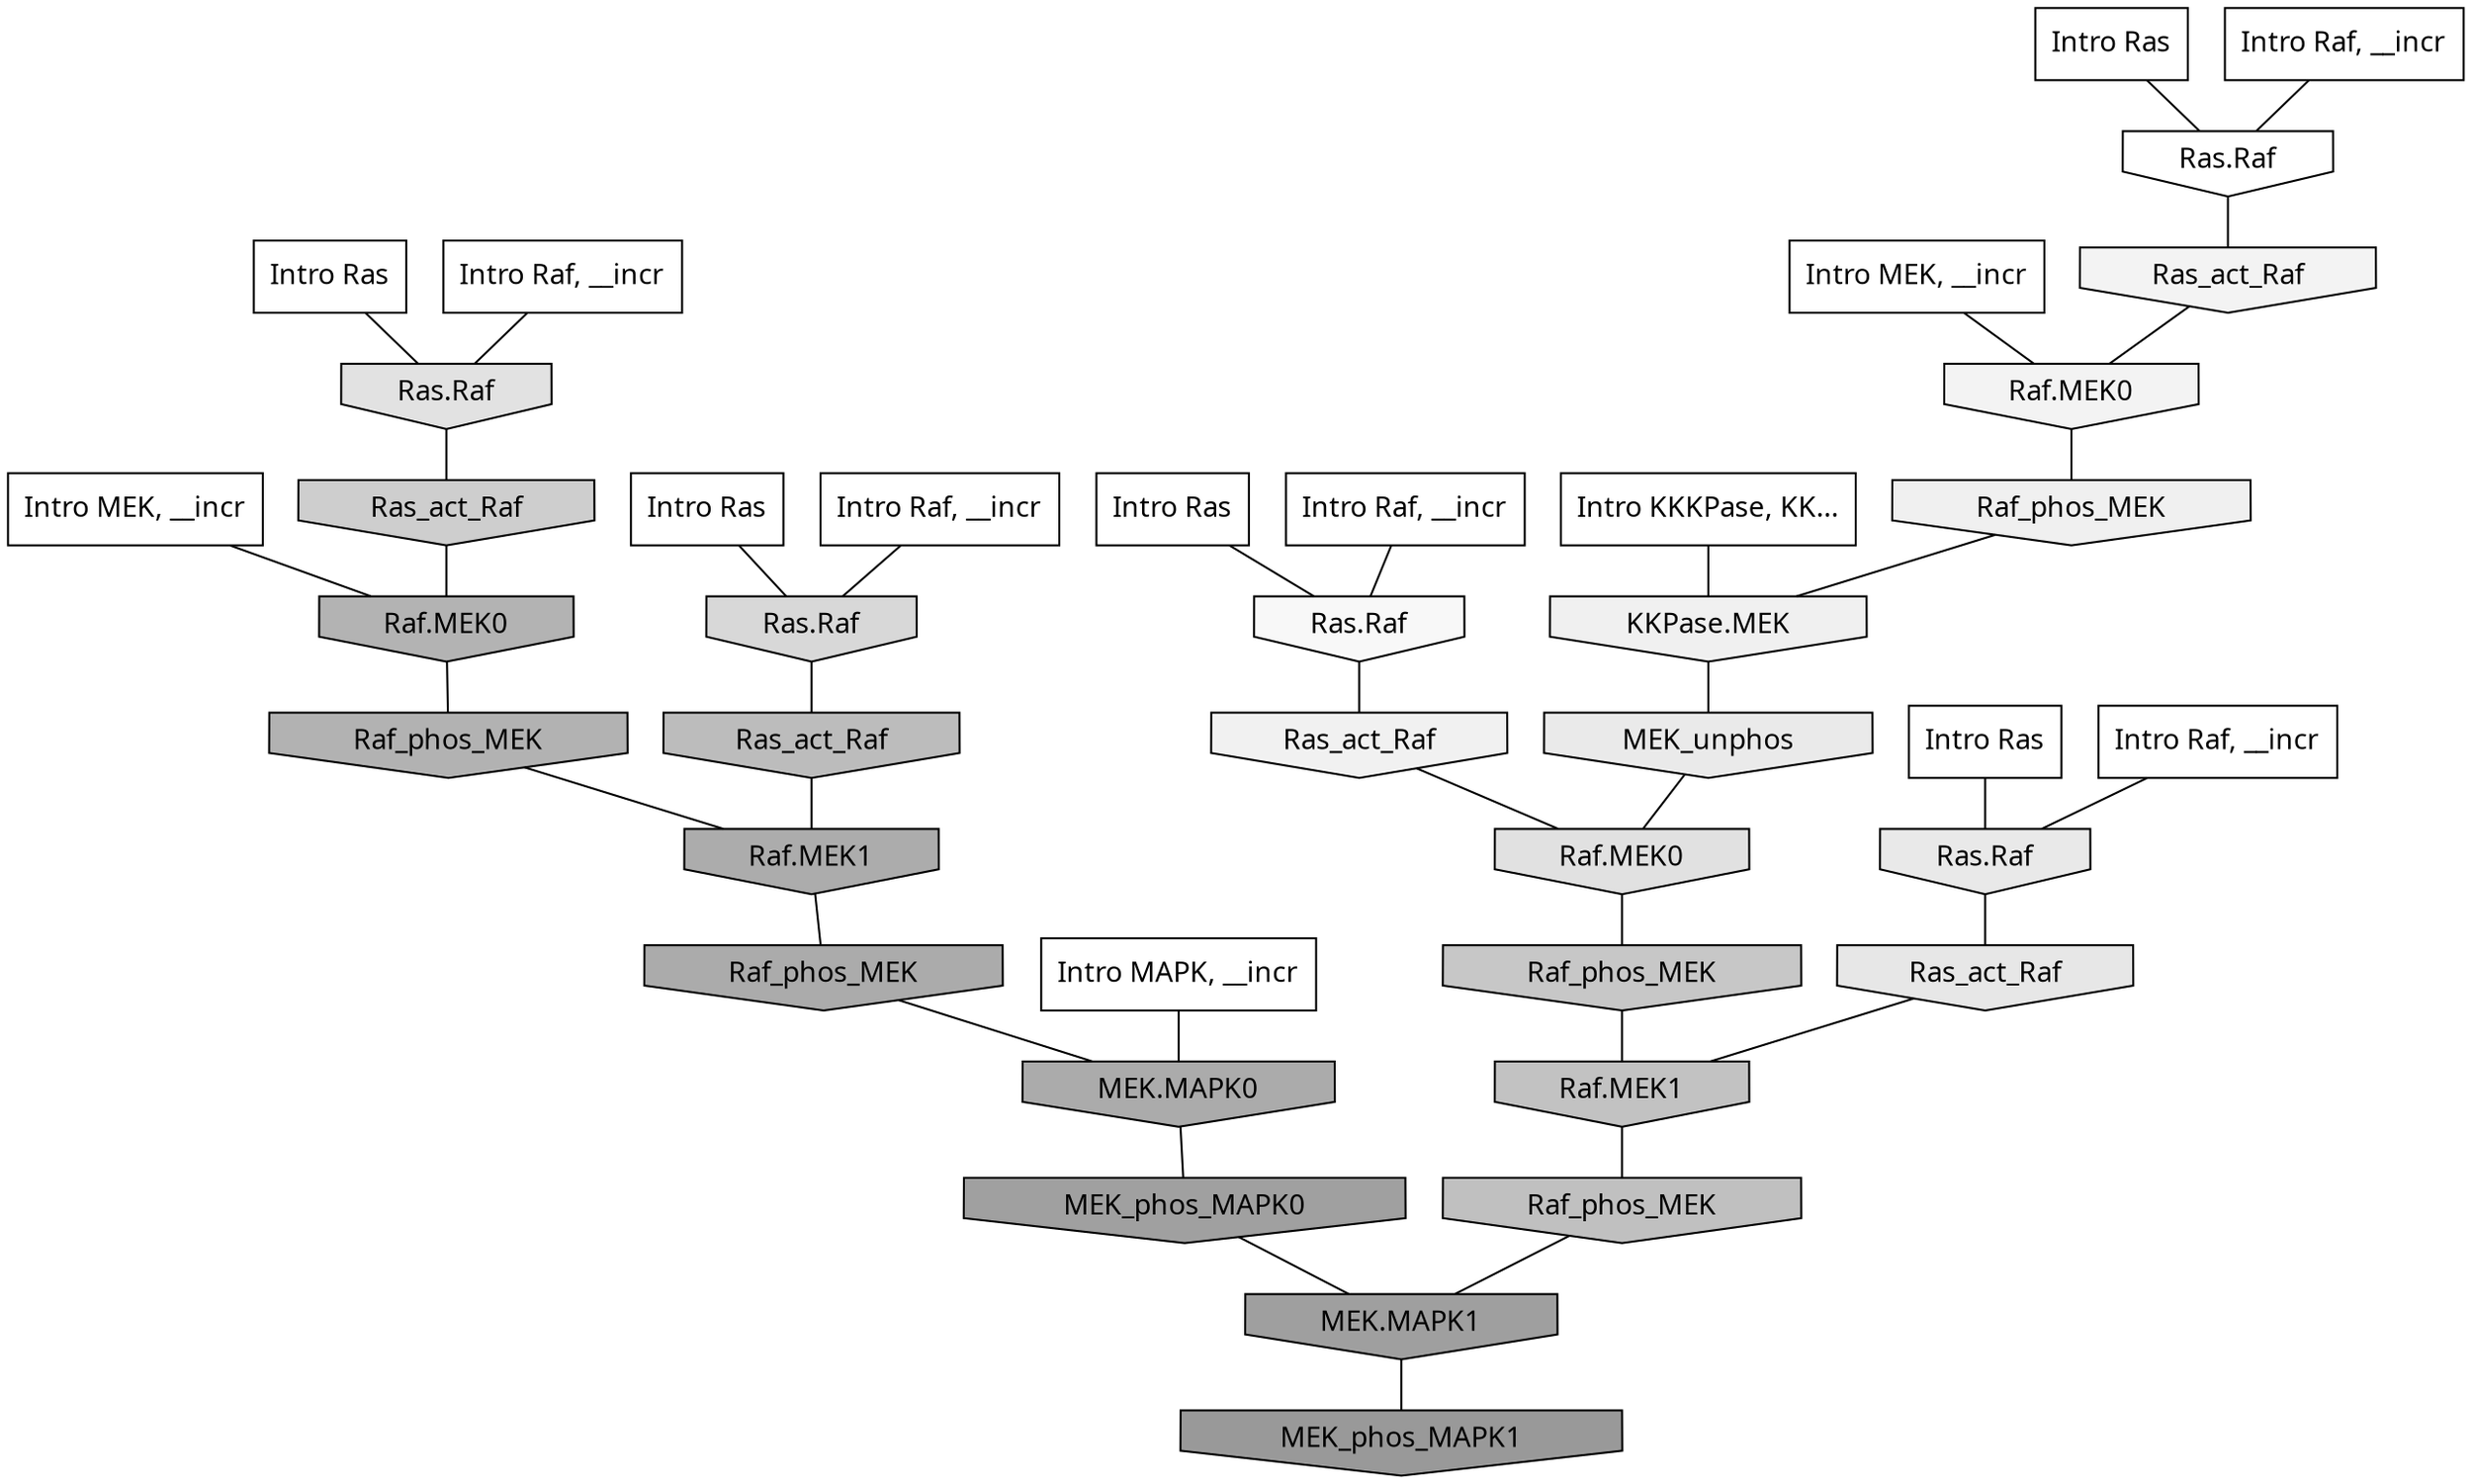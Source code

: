 digraph G{
  rankdir="TB";
  ranksep=0.30;
  node [fontname="CMU Serif"];
  edge [fontname="CMU Serif"];
  
  31 [label="Intro Ras", shape=rectangle, style=filled, fillcolor="0.000 0.000 1.000"]
  
  37 [label="Intro Ras", shape=rectangle, style=filled, fillcolor="0.000 0.000 1.000"]
  
  45 [label="Intro Ras", shape=rectangle, style=filled, fillcolor="0.000 0.000 1.000"]
  
  86 [label="Intro Ras", shape=rectangle, style=filled, fillcolor="0.000 0.000 1.000"]
  
  90 [label="Intro Ras", shape=rectangle, style=filled, fillcolor="0.000 0.000 1.000"]
  
  271 [label="Intro Raf, __incr", shape=rectangle, style=filled, fillcolor="0.000 0.000 1.000"]
  
  379 [label="Intro Raf, __incr", shape=rectangle, style=filled, fillcolor="0.000 0.000 1.000"]
  
  567 [label="Intro Raf, __incr", shape=rectangle, style=filled, fillcolor="0.000 0.000 1.000"]
  
  862 [label="Intro Raf, __incr", shape=rectangle, style=filled, fillcolor="0.000 0.000 1.000"]
  
  966 [label="Intro Raf, __incr", shape=rectangle, style=filled, fillcolor="0.000 0.000 1.000"]
  
  1202 [label="Intro MEK, __incr", shape=rectangle, style=filled, fillcolor="0.000 0.000 1.000"]
  
  1676 [label="Intro MEK, __incr", shape=rectangle, style=filled, fillcolor="0.000 0.000 1.000"]
  
  2323 [label="Intro MAPK, __incr", shape=rectangle, style=filled, fillcolor="0.000 0.000 1.000"]
  
  3108 [label="Intro KKKPase, KK...", shape=rectangle, style=filled, fillcolor="0.000 0.000 1.000"]
  
  3241 [label="Ras.Raf", shape=invhouse, style=filled, fillcolor="0.000 0.000 1.000"]
  
  3514 [label="Ras.Raf", shape=invhouse, style=filled, fillcolor="0.000 0.000 0.969"]
  
  3693 [label="Ras_act_Raf", shape=invhouse, style=filled, fillcolor="0.000 0.000 0.950"]
  
  3696 [label="Raf.MEK0", shape=invhouse, style=filled, fillcolor="0.000 0.000 0.950"]
  
  3801 [label="Ras_act_Raf", shape=invhouse, style=filled, fillcolor="0.000 0.000 0.942"]
  
  3813 [label="Raf_phos_MEK", shape=invhouse, style=filled, fillcolor="0.000 0.000 0.941"]
  
  3839 [label="KKPase.MEK", shape=invhouse, style=filled, fillcolor="0.000 0.000 0.940"]
  
  4235 [label="MEK_unphos", shape=invhouse, style=filled, fillcolor="0.000 0.000 0.915"]
  
  4248 [label="Ras.Raf", shape=invhouse, style=filled, fillcolor="0.000 0.000 0.914"]
  
  4408 [label="Ras_act_Raf", shape=invhouse, style=filled, fillcolor="0.000 0.000 0.904"]
  
  4766 [label="Ras.Raf", shape=invhouse, style=filled, fillcolor="0.000 0.000 0.883"]
  
  4831 [label="Raf.MEK0", shape=invhouse, style=filled, fillcolor="0.000 0.000 0.880"]
  
  5435 [label="Ras.Raf", shape=invhouse, style=filled, fillcolor="0.000 0.000 0.847"]
  
  6255 [label="Ras_act_Raf", shape=invhouse, style=filled, fillcolor="0.000 0.000 0.805"]
  
  6955 [label="Raf_phos_MEK", shape=invhouse, style=filled, fillcolor="0.000 0.000 0.779"]
  
  7649 [label="Raf.MEK1", shape=invhouse, style=filled, fillcolor="0.000 0.000 0.759"]
  
  7867 [label="Raf_phos_MEK", shape=invhouse, style=filled, fillcolor="0.000 0.000 0.752"]
  
  8488 [label="Ras_act_Raf", shape=invhouse, style=filled, fillcolor="0.000 0.000 0.735"]
  
  9795 [label="Raf.MEK0", shape=invhouse, style=filled, fillcolor="0.000 0.000 0.703"]
  
  9998 [label="Raf_phos_MEK", shape=invhouse, style=filled, fillcolor="0.000 0.000 0.699"]
  
  11231 [label="Raf.MEK1", shape=invhouse, style=filled, fillcolor="0.000 0.000 0.675"]
  
  11473 [label="Raf_phos_MEK", shape=invhouse, style=filled, fillcolor="0.000 0.000 0.671"]
  
  11476 [label="MEK.MAPK0", shape=invhouse, style=filled, fillcolor="0.000 0.000 0.671"]
  
  14465 [label="MEK_phos_MAPK0", shape=invhouse, style=filled, fillcolor="0.000 0.000 0.627"]
  
  14868 [label="MEK.MAPK1", shape=invhouse, style=filled, fillcolor="0.000 0.000 0.622"]
  
  16141 [label="MEK_phos_MAPK1", shape=invhouse, style=filled, fillcolor="0.000 0.000 0.600"]
  
  
  14868 -> 16141 [dir=none, color="0.000 0.000 0.000"] 
  14465 -> 14868 [dir=none, color="0.000 0.000 0.000"] 
  11476 -> 14465 [dir=none, color="0.000 0.000 0.000"] 
  11473 -> 11476 [dir=none, color="0.000 0.000 0.000"] 
  11231 -> 11473 [dir=none, color="0.000 0.000 0.000"] 
  9998 -> 11231 [dir=none, color="0.000 0.000 0.000"] 
  9795 -> 9998 [dir=none, color="0.000 0.000 0.000"] 
  8488 -> 11231 [dir=none, color="0.000 0.000 0.000"] 
  7867 -> 14868 [dir=none, color="0.000 0.000 0.000"] 
  7649 -> 7867 [dir=none, color="0.000 0.000 0.000"] 
  6955 -> 7649 [dir=none, color="0.000 0.000 0.000"] 
  6255 -> 9795 [dir=none, color="0.000 0.000 0.000"] 
  5435 -> 8488 [dir=none, color="0.000 0.000 0.000"] 
  4831 -> 6955 [dir=none, color="0.000 0.000 0.000"] 
  4766 -> 6255 [dir=none, color="0.000 0.000 0.000"] 
  4408 -> 7649 [dir=none, color="0.000 0.000 0.000"] 
  4248 -> 4408 [dir=none, color="0.000 0.000 0.000"] 
  4235 -> 4831 [dir=none, color="0.000 0.000 0.000"] 
  3839 -> 4235 [dir=none, color="0.000 0.000 0.000"] 
  3813 -> 3839 [dir=none, color="0.000 0.000 0.000"] 
  3801 -> 4831 [dir=none, color="0.000 0.000 0.000"] 
  3696 -> 3813 [dir=none, color="0.000 0.000 0.000"] 
  3693 -> 3696 [dir=none, color="0.000 0.000 0.000"] 
  3514 -> 3801 [dir=none, color="0.000 0.000 0.000"] 
  3241 -> 3693 [dir=none, color="0.000 0.000 0.000"] 
  3108 -> 3839 [dir=none, color="0.000 0.000 0.000"] 
  2323 -> 11476 [dir=none, color="0.000 0.000 0.000"] 
  1676 -> 3696 [dir=none, color="0.000 0.000 0.000"] 
  1202 -> 9795 [dir=none, color="0.000 0.000 0.000"] 
  966 -> 4766 [dir=none, color="0.000 0.000 0.000"] 
  862 -> 3241 [dir=none, color="0.000 0.000 0.000"] 
  567 -> 5435 [dir=none, color="0.000 0.000 0.000"] 
  379 -> 4248 [dir=none, color="0.000 0.000 0.000"] 
  271 -> 3514 [dir=none, color="0.000 0.000 0.000"] 
  90 -> 4766 [dir=none, color="0.000 0.000 0.000"] 
  86 -> 5435 [dir=none, color="0.000 0.000 0.000"] 
  45 -> 3241 [dir=none, color="0.000 0.000 0.000"] 
  37 -> 4248 [dir=none, color="0.000 0.000 0.000"] 
  31 -> 3514 [dir=none, color="0.000 0.000 0.000"] 
  
  }
